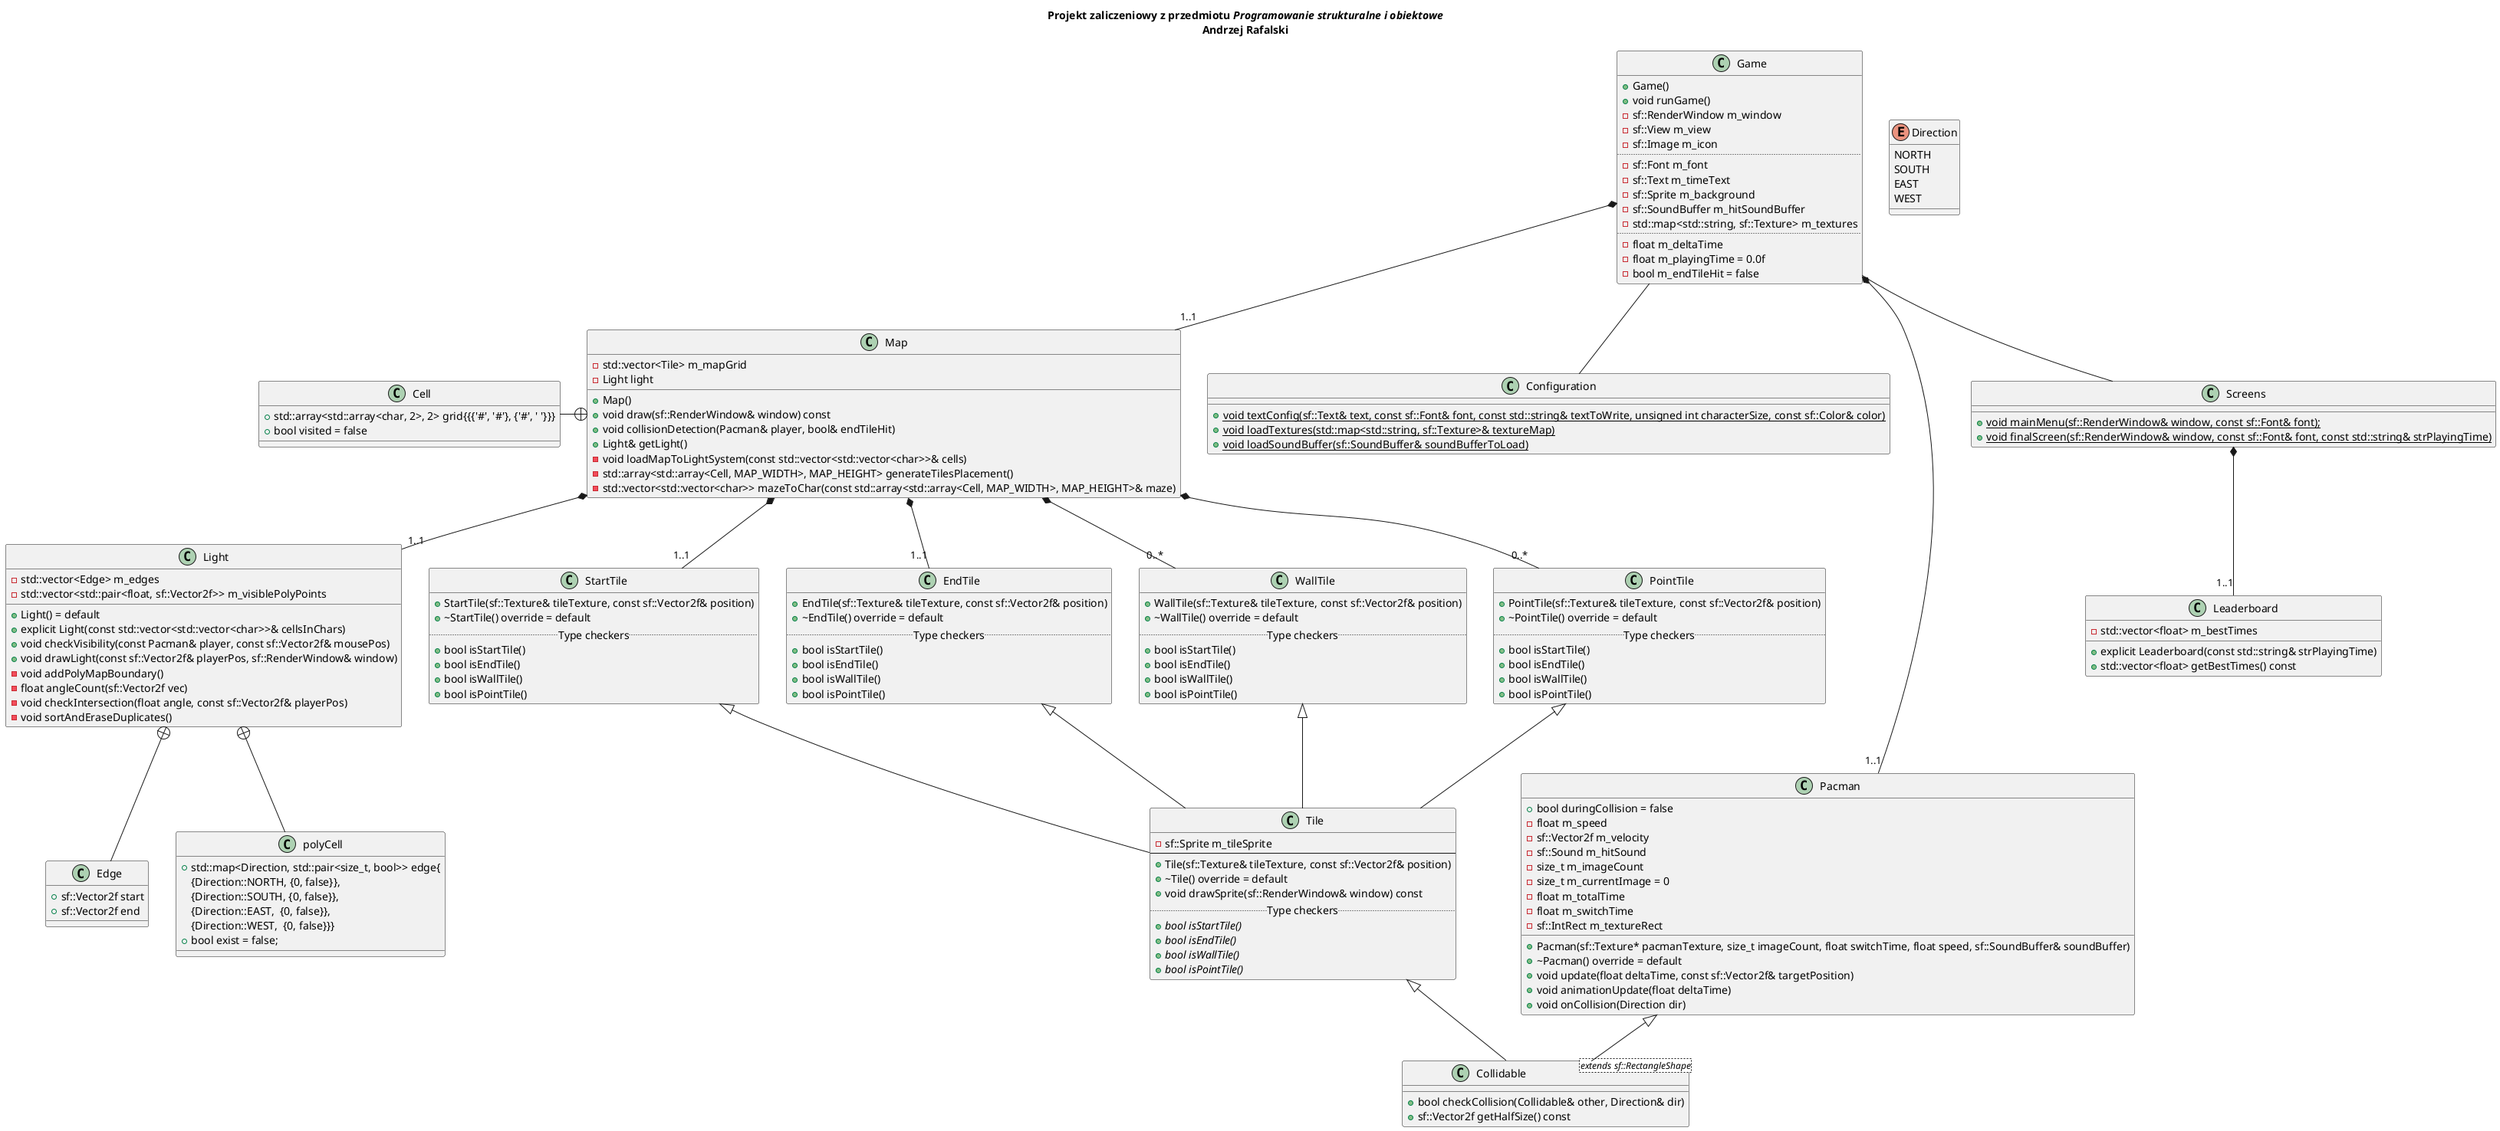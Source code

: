 @startuml Projekt PSiO

title
Projekt zaliczeniowy z przedmiotu <i>Programowanie strukturalne i obiektowe</i>
Andrzej Rafalski
end title

class Game {
    +Game()
    +void runGame()
    -sf::RenderWindow m_window
    -sf::View m_view
    -sf::Image m_icon
    ..
    -sf::Font m_font
    -sf::Text m_timeText
    -sf::Sprite m_background
    -sf::SoundBuffer m_hitSoundBuffer
    -std::map<std::string, sf::Texture> m_textures
    ..
    -float m_deltaTime
    -float m_playingTime = 0.0f
    -bool m_endTileHit = false
}

class Map {
    +Map()
    +void draw(sf::RenderWindow& window) const
    +void collisionDetection(Pacman& player, bool& endTileHit)
    +Light& getLight()
    -std::vector<Tile> m_mapGrid
    -Light light
    -void loadMapToLightSystem(const std::vector<std::vector<char>>& cells)
    -std::array<std::array<Cell, MAP_WIDTH>, MAP_HEIGHT> generateTilesPlacement()
    -std::vector<std::vector<char>> mazeToChar(const std::array<std::array<Cell, MAP_WIDTH>, MAP_HEIGHT>& maze)
}

class Light {
    +Light() = default
    +explicit Light(const std::vector<std::vector<char>>& cellsInChars)
    +void checkVisibility(const Pacman& player, const sf::Vector2f& mousePos)
    +void drawLight(const sf::Vector2f& playerPos, sf::RenderWindow& window)
    -std::vector<Edge> m_edges
    -std::vector<std::pair<float, sf::Vector2f>> m_visiblePolyPoints
    -void addPolyMapBoundary()
    -float angleCount(sf::Vector2f vec)
    -void checkIntersection(float angle, const sf::Vector2f& playerPos)
    -void sortAndEraseDuplicates()
}

class Edge {
    +sf::Vector2f start
    +sf::Vector2f end
}

class polyCell {
    +std::map<Direction, std::pair<size_t, bool>> edge{
        {Direction::NORTH, {0, false}},
        {Direction::SOUTH, {0, false}},
        {Direction::EAST,  {0, false}},
        {Direction::WEST,  {0, false}}}
    +bool exist = false;
}

class Cell {
    +std::array<std::array<char, 2>, 2> grid{{{'#', '#'}, {'#', ' '}}}
    +bool visited = false
}

class Collidable <extends sf::RectangleShape> {
    +bool checkCollision(Collidable& other, Direction& dir)
    +sf::Vector2f getHalfSize() const
}

class Configuration {
    +{static} void textConfig(sf::Text& text, const sf::Font& font, const std::string& textToWrite, unsigned int characterSize, const sf::Color& color)
    +{static} void loadTextures(std::map<std::string, sf::Texture>& textureMap)
    +{static} void loadSoundBuffer(sf::SoundBuffer& soundBufferToLoad)
}

class Leaderboard {
    +explicit Leaderboard(const std::string& strPlayingTime)
    +std::vector<float> getBestTimes() const
    -std::vector<float> m_bestTimes
}

class Pacman {
    +Pacman(sf::Texture* pacmanTexture, size_t imageCount, float switchTime, float speed, sf::SoundBuffer& soundBuffer)
    +~Pacman() override = default
    +void update(float deltaTime, const sf::Vector2f& targetPosition)
    +void animationUpdate(float deltaTime)
    +void onCollision(Direction dir)
    +bool duringCollision = false
    -float m_speed
    -sf::Vector2f m_velocity
    -sf::Sound m_hitSound
    -size_t m_imageCount
    -size_t m_currentImage = 0
    -float m_totalTime
    -float m_switchTime
    -sf::IntRect m_textureRect
}

class Screens {
    +{static} void mainMenu(sf::RenderWindow& window, const sf::Font& font);
    +{static} void finalScreen(sf::RenderWindow& window, const sf::Font& font, const std::string& strPlayingTime)
}

class Tile {
    -sf::Sprite m_tileSprite
    --
    +Tile(sf::Texture& tileTexture, const sf::Vector2f& position)
    +~Tile() override = default
    +void drawSprite(sf::RenderWindow& window) const
    ..Type checkers..
    +{abstract} bool isStartTile()
    +{abstract} bool isEndTile()
    +{abstract} bool isWallTile()
    +{abstract} bool isPointTile()
}

class StartTile {
    +StartTile(sf::Texture& tileTexture, const sf::Vector2f& position)
    +~StartTile() override = default
    ..Type checkers..
    +bool isStartTile()
    +bool isEndTile()
    +bool isWallTile()
    +bool isPointTile()
}

class EndTile {
    +EndTile(sf::Texture& tileTexture, const sf::Vector2f& position)
    +~EndTile() override = default
    ..Type checkers..
    +bool isStartTile()
    +bool isEndTile()
    +bool isWallTile()
    +bool isPointTile()
}

class WallTile {
    +WallTile(sf::Texture& tileTexture, const sf::Vector2f& position)
    +~WallTile() override = default
    ..Type checkers..
    +bool isStartTile()
    +bool isEndTile()
    +bool isWallTile()
    +bool isPointTile()
}

class PointTile {
    +PointTile(sf::Texture& tileTexture, const sf::Vector2f& position)
    +~PointTile() override = default
    ..Type checkers..
    +bool isStartTile()
    +bool isEndTile()
    +bool isWallTile()
    +bool isPointTile()
}

enum Direction{
    NORTH
    SOUTH
    EAST
    WEST
}

Game *---down "1..1" Pacman
Game *-- "1..1" Map
Game -- Configuration
Game -- Screens

Map *-- "1..1" Light
Map +---left Cell
Map *-- "1..1" StartTile
Map *-- "1..1" EndTile
Map *-- "0..*" WallTile
Map *-- "0..*" PointTile

Light +-- polyCell
Light +-- Edge

Pacman <|-- Collidable
Tile <|--  Collidable

StartTile <|-- Tile
WallTile <|-- Tile
EndTile <|-- Tile
PointTile <|-- Tile

Screens *-- "1..1"Leaderboard
@enduml
